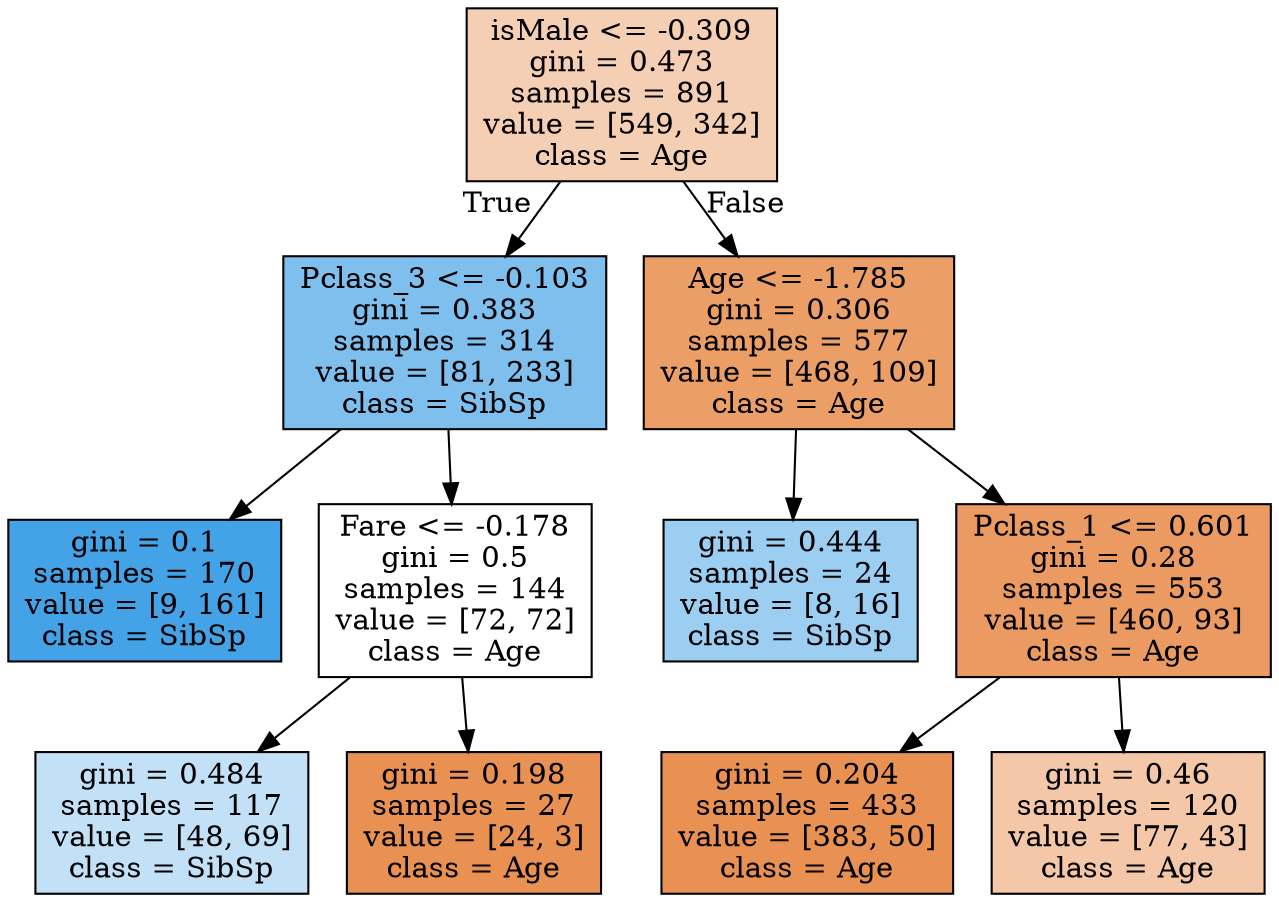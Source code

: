 digraph Tree {
node [shape=box, style="filled", color="black"] ;
0 [label="isMale <= -0.309\ngini = 0.473\nsamples = 891\nvalue = [549, 342]\nclass = Age", fillcolor="#e5813960"] ;
1 [label="Pclass_3 <= -0.103\ngini = 0.383\nsamples = 314\nvalue = [81, 233]\nclass = SibSp", fillcolor="#399de5a6"] ;
0 -> 1 [labeldistance=2.5, labelangle=45, headlabel="True"] ;
3 [label="gini = 0.1\nsamples = 170\nvalue = [9, 161]\nclass = SibSp", fillcolor="#399de5f1"] ;
1 -> 3 ;
4 [label="Fare <= -0.178\ngini = 0.5\nsamples = 144\nvalue = [72, 72]\nclass = Age", fillcolor="#e5813900"] ;
1 -> 4 ;
9 [label="gini = 0.484\nsamples = 117\nvalue = [48, 69]\nclass = SibSp", fillcolor="#399de54e"] ;
4 -> 9 ;
10 [label="gini = 0.198\nsamples = 27\nvalue = [24, 3]\nclass = Age", fillcolor="#e58139df"] ;
4 -> 10 ;
2 [label="Age <= -1.785\ngini = 0.306\nsamples = 577\nvalue = [468, 109]\nclass = Age", fillcolor="#e58139c4"] ;
0 -> 2 [labeldistance=2.5, labelangle=-45, headlabel="False"] ;
5 [label="gini = 0.444\nsamples = 24\nvalue = [8, 16]\nclass = SibSp", fillcolor="#399de57f"] ;
2 -> 5 ;
6 [label="Pclass_1 <= 0.601\ngini = 0.28\nsamples = 553\nvalue = [460, 93]\nclass = Age", fillcolor="#e58139cb"] ;
2 -> 6 ;
7 [label="gini = 0.204\nsamples = 433\nvalue = [383, 50]\nclass = Age", fillcolor="#e58139de"] ;
6 -> 7 ;
8 [label="gini = 0.46\nsamples = 120\nvalue = [77, 43]\nclass = Age", fillcolor="#e5813971"] ;
6 -> 8 ;
}